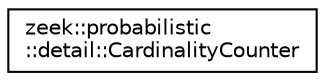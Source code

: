 digraph "Graphical Class Hierarchy"
{
 // LATEX_PDF_SIZE
  edge [fontname="Helvetica",fontsize="10",labelfontname="Helvetica",labelfontsize="10"];
  node [fontname="Helvetica",fontsize="10",shape=record];
  rankdir="LR";
  Node0 [label="zeek::probabilistic\l::detail::CardinalityCounter",height=0.2,width=0.4,color="black", fillcolor="white", style="filled",URL="$d8/d1c/classzeek_1_1probabilistic_1_1detail_1_1CardinalityCounter.html",tooltip=" "];
}
